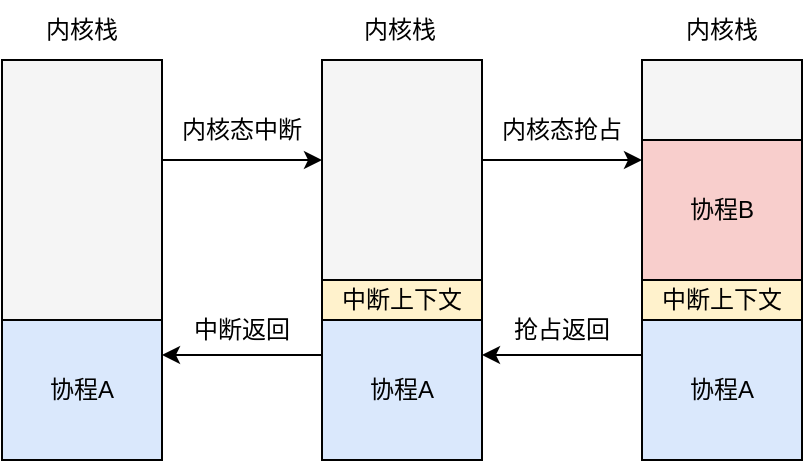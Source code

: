 <mxfile version="24.7.5">
  <diagram name="第 1 页" id="8K0k4XX89DtukpqlePmI">
    <mxGraphModel dx="970" dy="669" grid="1" gridSize="10" guides="1" tooltips="1" connect="1" arrows="1" fold="1" page="1" pageScale="1" pageWidth="1169" pageHeight="827" math="0" shadow="0">
      <root>
        <mxCell id="0" />
        <mxCell id="1" parent="0" />
        <mxCell id="tjns_Up8kxdDHkTL4ZTK-1" value="" style="rounded=0;whiteSpace=wrap;html=1;fillColor=#f5f5f5;fontColor=#333333;strokeColor=default;" vertex="1" parent="1">
          <mxGeometry x="160" y="240" width="80" height="200" as="geometry" />
        </mxCell>
        <mxCell id="tjns_Up8kxdDHkTL4ZTK-21" style="edgeStyle=orthogonalEdgeStyle;rounded=0;orthogonalLoop=1;jettySize=auto;html=1;exitX=1;exitY=0.25;exitDx=0;exitDy=0;entryX=0;entryY=0.25;entryDx=0;entryDy=0;startArrow=classic;startFill=1;endArrow=none;endFill=0;" edge="1" parent="1" source="tjns_Up8kxdDHkTL4ZTK-2" target="tjns_Up8kxdDHkTL4ZTK-6">
          <mxGeometry relative="1" as="geometry" />
        </mxCell>
        <mxCell id="tjns_Up8kxdDHkTL4ZTK-2" value="协程A" style="rounded=0;whiteSpace=wrap;html=1;fillColor=#dae8fc;strokeColor=default;" vertex="1" parent="1">
          <mxGeometry x="160" y="370" width="80" height="70" as="geometry" />
        </mxCell>
        <mxCell id="tjns_Up8kxdDHkTL4ZTK-3" value="内核栈" style="text;html=1;align=center;verticalAlign=middle;whiteSpace=wrap;rounded=0;" vertex="1" parent="1">
          <mxGeometry x="170" y="210" width="60" height="30" as="geometry" />
        </mxCell>
        <mxCell id="tjns_Up8kxdDHkTL4ZTK-5" value="" style="rounded=0;whiteSpace=wrap;html=1;fillColor=#f5f5f5;fontColor=#333333;strokeColor=default;" vertex="1" parent="1">
          <mxGeometry x="320" y="240" width="80" height="200" as="geometry" />
        </mxCell>
        <mxCell id="tjns_Up8kxdDHkTL4ZTK-6" value="协程A" style="rounded=0;whiteSpace=wrap;html=1;fillColor=#dae8fc;strokeColor=default;" vertex="1" parent="1">
          <mxGeometry x="320" y="370" width="80" height="70" as="geometry" />
        </mxCell>
        <mxCell id="tjns_Up8kxdDHkTL4ZTK-7" value="内核栈" style="text;html=1;align=center;verticalAlign=middle;whiteSpace=wrap;rounded=0;" vertex="1" parent="1">
          <mxGeometry x="329" y="210" width="60" height="30" as="geometry" />
        </mxCell>
        <mxCell id="tjns_Up8kxdDHkTL4ZTK-8" value="中断上下文" style="rounded=0;whiteSpace=wrap;html=1;fillColor=#fff2cc;strokeColor=default;" vertex="1" parent="1">
          <mxGeometry x="320" y="350" width="80" height="20" as="geometry" />
        </mxCell>
        <mxCell id="tjns_Up8kxdDHkTL4ZTK-9" value="" style="rounded=0;whiteSpace=wrap;html=1;fillColor=#f5f5f5;fontColor=#333333;strokeColor=default;" vertex="1" parent="1">
          <mxGeometry x="480" y="240" width="80" height="200" as="geometry" />
        </mxCell>
        <mxCell id="tjns_Up8kxdDHkTL4ZTK-22" style="edgeStyle=orthogonalEdgeStyle;rounded=0;orthogonalLoop=1;jettySize=auto;html=1;exitX=0;exitY=0.25;exitDx=0;exitDy=0;entryX=1;entryY=0.25;entryDx=0;entryDy=0;" edge="1" parent="1" source="tjns_Up8kxdDHkTL4ZTK-10" target="tjns_Up8kxdDHkTL4ZTK-6">
          <mxGeometry relative="1" as="geometry" />
        </mxCell>
        <mxCell id="tjns_Up8kxdDHkTL4ZTK-10" value="协程A" style="rounded=0;whiteSpace=wrap;html=1;fillColor=#dae8fc;strokeColor=default;" vertex="1" parent="1">
          <mxGeometry x="480" y="370" width="80" height="70" as="geometry" />
        </mxCell>
        <mxCell id="tjns_Up8kxdDHkTL4ZTK-11" value="内核栈" style="text;html=1;align=center;verticalAlign=middle;whiteSpace=wrap;rounded=0;" vertex="1" parent="1">
          <mxGeometry x="490" y="210" width="60" height="30" as="geometry" />
        </mxCell>
        <mxCell id="tjns_Up8kxdDHkTL4ZTK-12" value="中断上下文" style="rounded=0;whiteSpace=wrap;html=1;fillColor=#fff2cc;strokeColor=default;" vertex="1" parent="1">
          <mxGeometry x="480" y="350" width="80" height="20" as="geometry" />
        </mxCell>
        <mxCell id="tjns_Up8kxdDHkTL4ZTK-13" value="协程B" style="rounded=0;whiteSpace=wrap;html=1;fillColor=#f8cecc;strokeColor=default;" vertex="1" parent="1">
          <mxGeometry x="480" y="280" width="80" height="70" as="geometry" />
        </mxCell>
        <mxCell id="tjns_Up8kxdDHkTL4ZTK-15" value="" style="endArrow=classic;html=1;rounded=0;exitX=1;exitY=0.25;exitDx=0;exitDy=0;" edge="1" parent="1" source="tjns_Up8kxdDHkTL4ZTK-1">
          <mxGeometry width="50" height="50" relative="1" as="geometry">
            <mxPoint x="340" y="340" as="sourcePoint" />
            <mxPoint x="320" y="290" as="targetPoint" />
          </mxGeometry>
        </mxCell>
        <mxCell id="tjns_Up8kxdDHkTL4ZTK-16" value="内核态中断" style="text;html=1;align=center;verticalAlign=middle;whiteSpace=wrap;rounded=0;" vertex="1" parent="1">
          <mxGeometry x="240" y="260" width="80" height="30" as="geometry" />
        </mxCell>
        <mxCell id="tjns_Up8kxdDHkTL4ZTK-17" value="" style="endArrow=classic;html=1;rounded=0;exitX=1;exitY=0.25;exitDx=0;exitDy=0;" edge="1" parent="1">
          <mxGeometry width="50" height="50" relative="1" as="geometry">
            <mxPoint x="400" y="290" as="sourcePoint" />
            <mxPoint x="480" y="290" as="targetPoint" />
          </mxGeometry>
        </mxCell>
        <mxCell id="tjns_Up8kxdDHkTL4ZTK-18" value="内核态抢占" style="text;html=1;align=center;verticalAlign=middle;whiteSpace=wrap;rounded=0;" vertex="1" parent="1">
          <mxGeometry x="400" y="260" width="80" height="30" as="geometry" />
        </mxCell>
        <mxCell id="tjns_Up8kxdDHkTL4ZTK-20" value="抢占返回" style="text;html=1;align=center;verticalAlign=middle;whiteSpace=wrap;rounded=0;" vertex="1" parent="1">
          <mxGeometry x="400" y="360" width="80" height="30" as="geometry" />
        </mxCell>
        <mxCell id="tjns_Up8kxdDHkTL4ZTK-23" value="中断返回" style="text;html=1;align=center;verticalAlign=middle;whiteSpace=wrap;rounded=0;" vertex="1" parent="1">
          <mxGeometry x="240" y="360" width="80" height="30" as="geometry" />
        </mxCell>
      </root>
    </mxGraphModel>
  </diagram>
</mxfile>
